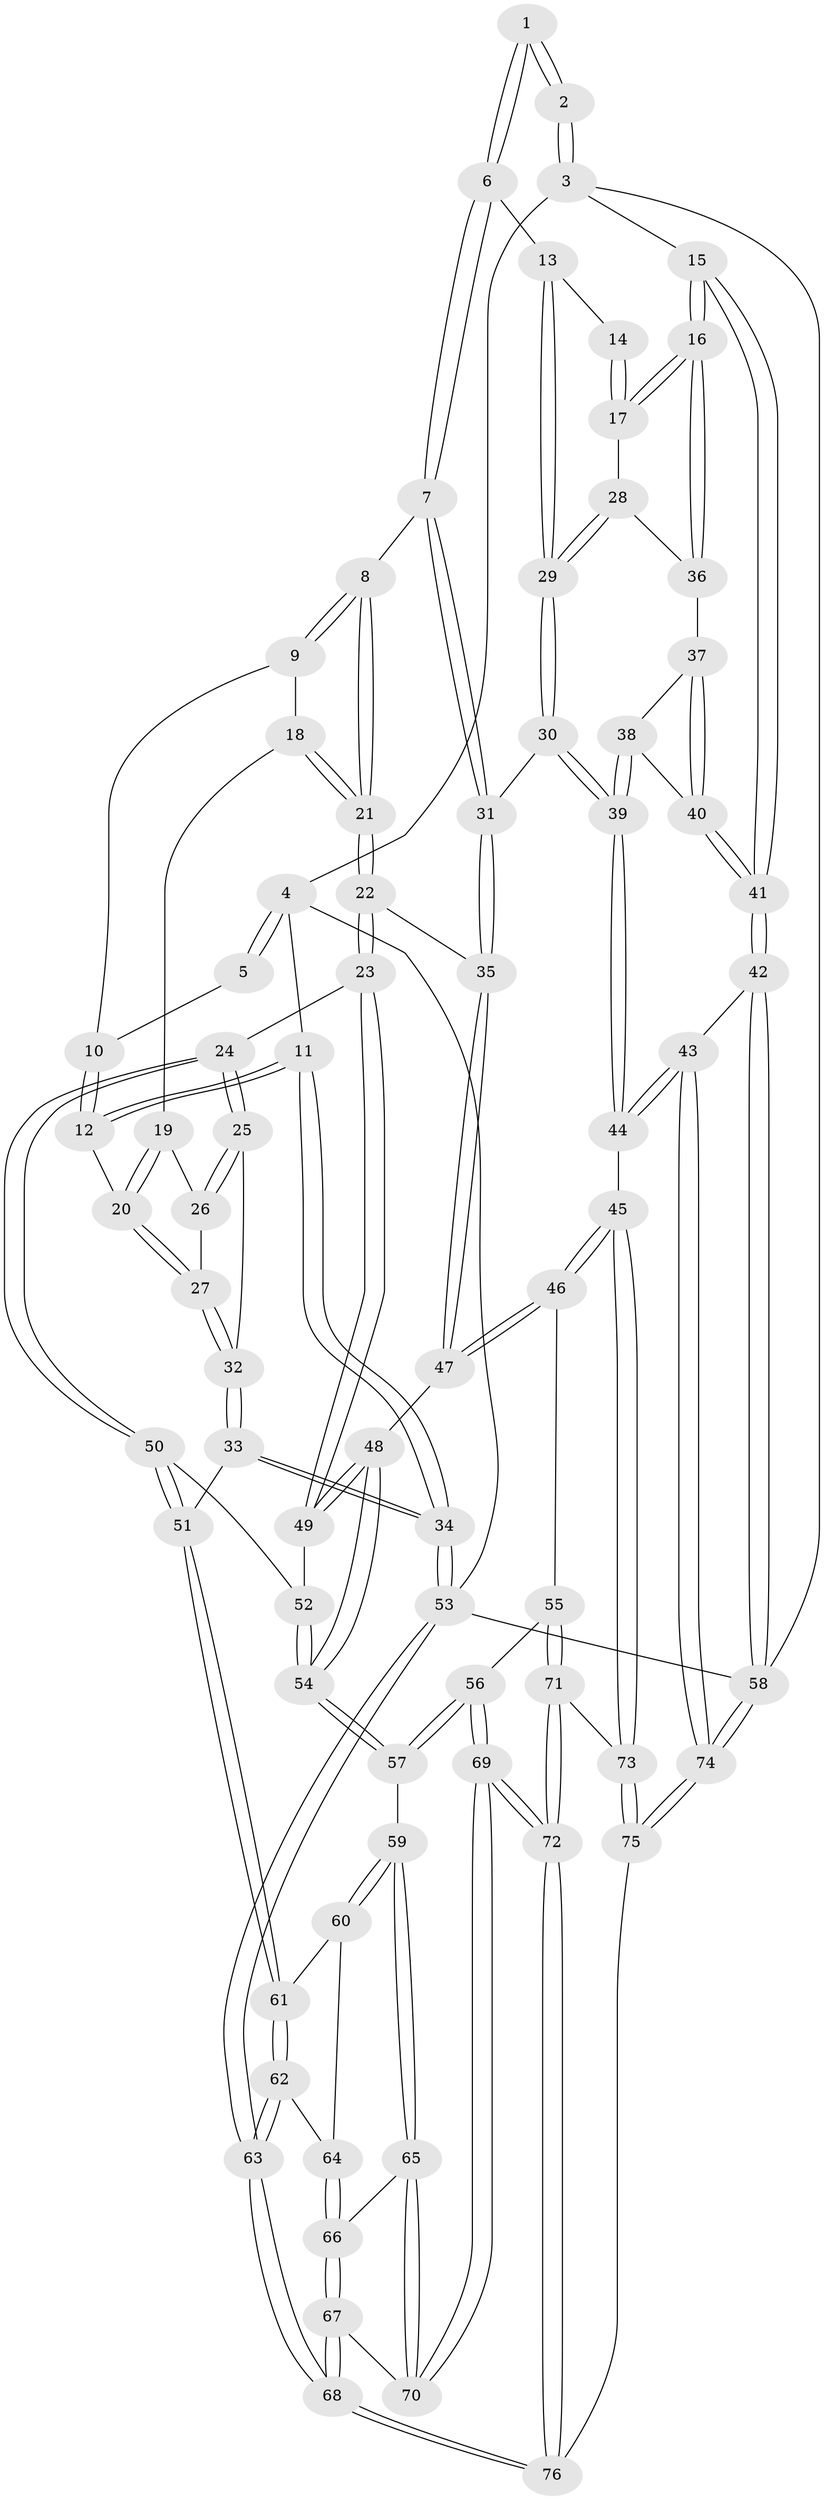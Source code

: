 // Generated by graph-tools (version 1.1) at 2025/27/03/09/25 03:27:06]
// undirected, 76 vertices, 187 edges
graph export_dot {
graph [start="1"]
  node [color=gray90,style=filled];
  1 [pos="+0.4684300973116465+0"];
  2 [pos="+1+0"];
  3 [pos="+1+0"];
  4 [pos="+0+0"];
  5 [pos="+0.2974202019830461+0"];
  6 [pos="+0.5045762643906564+0.07190522930953755"];
  7 [pos="+0.4772228326425165+0.13592452201558694"];
  8 [pos="+0.4431952654699238+0.16281311790923014"];
  9 [pos="+0.28669480647642626+0.10916461103553889"];
  10 [pos="+0.24872349568286561+0.0587518478251657"];
  11 [pos="+0+0"];
  12 [pos="+0.11591808404436152+0.12622694147157382"];
  13 [pos="+0.7226560224064265+0.11300701950535763"];
  14 [pos="+0.9883816228173743+0"];
  15 [pos="+1+0.24031646608051013"];
  16 [pos="+1+0.2450123793670939"];
  17 [pos="+0.8991800037318821+0.212052416188287"];
  18 [pos="+0.25069370322653045+0.1698612957180525"];
  19 [pos="+0.24222311166041707+0.17404709947511982"];
  20 [pos="+0.1473617274219393+0.1915991986381312"];
  21 [pos="+0.37630374242531633+0.2939168350386514"];
  22 [pos="+0.37244010916645115+0.30573085870874755"];
  23 [pos="+0.3438291964245787+0.3559958257230051"];
  24 [pos="+0.29684571349350003+0.35916585623524516"];
  25 [pos="+0.2959485609593652+0.3589435526547726"];
  26 [pos="+0.24767042091682512+0.20541992689538138"];
  27 [pos="+0.15073049761940957+0.31322382014756056"];
  28 [pos="+0.8604631978212405+0.2509314557487458"];
  29 [pos="+0.7659936951110395+0.29209276268001166"];
  30 [pos="+0.7559444293381591+0.31034700933586873"];
  31 [pos="+0.6655647819889482+0.33323646933773976"];
  32 [pos="+0.15102671538998097+0.33280911302286653"];
  33 [pos="+0+0.466668487726162"];
  34 [pos="+0+0.46361850347940153"];
  35 [pos="+0.6562391741160681+0.3428478430222519"];
  36 [pos="+0.9567148391771564+0.31619474778499174"];
  37 [pos="+0.9604118601803049+0.34524991574815006"];
  38 [pos="+0.8677173230050842+0.4003814570964216"];
  39 [pos="+0.8143801909783619+0.4078473051750136"];
  40 [pos="+1+0.41002672755466557"];
  41 [pos="+1+0.5154998306498162"];
  42 [pos="+1+0.7051454791939471"];
  43 [pos="+0.873928669839778+0.7127632561567054"];
  44 [pos="+0.8687546813873027+0.7104405707572171"];
  45 [pos="+0.7880509187757565+0.7107621732668674"];
  46 [pos="+0.7215446298334689+0.6883899727288924"];
  47 [pos="+0.5406933495154567+0.5258660589264694"];
  48 [pos="+0.5099753110723233+0.5256597862657469"];
  49 [pos="+0.391174249304719+0.42565380448643647"];
  50 [pos="+0.186540828285975+0.6054792709193112"];
  51 [pos="+0.14406721201903908+0.6232967197839494"];
  52 [pos="+0.2601157987490502+0.6030388028729207"];
  53 [pos="+0+1"];
  54 [pos="+0.39880206486429015+0.6599813994383106"];
  55 [pos="+0.5187496802551552+0.7863849483750275"];
  56 [pos="+0.43955009506778886+0.780281522582989"];
  57 [pos="+0.39684908267272756+0.748580945826935"];
  58 [pos="+1+1"];
  59 [pos="+0.37197034499326737+0.7617269929854239"];
  60 [pos="+0.28921845950877484+0.7529593859030249"];
  61 [pos="+0.1505987779361241+0.6667629046165983"];
  62 [pos="+0.13011646888486672+0.7585801363714376"];
  63 [pos="+0+1"];
  64 [pos="+0.2380708411882717+0.811500428937593"];
  65 [pos="+0.33977299749043355+0.818889958737268"];
  66 [pos="+0.2437667216667647+0.8325225470880047"];
  67 [pos="+0.2216475086446434+0.9331990155779315"];
  68 [pos="+0+1"];
  69 [pos="+0.4375133849267424+0.998607659710385"];
  70 [pos="+0.32791003937955776+0.8634547269377719"];
  71 [pos="+0.5409385518973341+0.8641251712287168"];
  72 [pos="+0.4375669012003803+0.998817094611287"];
  73 [pos="+0.6281716410079875+0.9206856062179952"];
  74 [pos="+0.7779669880625387+1"];
  75 [pos="+0.5705088062695693+1"];
  76 [pos="+0.44381056836473226+1"];
  1 -- 2;
  1 -- 2;
  1 -- 6;
  1 -- 6;
  2 -- 3;
  2 -- 3;
  3 -- 4;
  3 -- 15;
  3 -- 58;
  4 -- 5;
  4 -- 5;
  4 -- 11;
  4 -- 53;
  5 -- 10;
  6 -- 7;
  6 -- 7;
  6 -- 13;
  7 -- 8;
  7 -- 31;
  7 -- 31;
  8 -- 9;
  8 -- 9;
  8 -- 21;
  8 -- 21;
  9 -- 10;
  9 -- 18;
  10 -- 12;
  10 -- 12;
  11 -- 12;
  11 -- 12;
  11 -- 34;
  11 -- 34;
  12 -- 20;
  13 -- 14;
  13 -- 29;
  13 -- 29;
  14 -- 17;
  14 -- 17;
  15 -- 16;
  15 -- 16;
  15 -- 41;
  15 -- 41;
  16 -- 17;
  16 -- 17;
  16 -- 36;
  16 -- 36;
  17 -- 28;
  18 -- 19;
  18 -- 21;
  18 -- 21;
  19 -- 20;
  19 -- 20;
  19 -- 26;
  20 -- 27;
  20 -- 27;
  21 -- 22;
  21 -- 22;
  22 -- 23;
  22 -- 23;
  22 -- 35;
  23 -- 24;
  23 -- 49;
  23 -- 49;
  24 -- 25;
  24 -- 25;
  24 -- 50;
  24 -- 50;
  25 -- 26;
  25 -- 26;
  25 -- 32;
  26 -- 27;
  27 -- 32;
  27 -- 32;
  28 -- 29;
  28 -- 29;
  28 -- 36;
  29 -- 30;
  29 -- 30;
  30 -- 31;
  30 -- 39;
  30 -- 39;
  31 -- 35;
  31 -- 35;
  32 -- 33;
  32 -- 33;
  33 -- 34;
  33 -- 34;
  33 -- 51;
  34 -- 53;
  34 -- 53;
  35 -- 47;
  35 -- 47;
  36 -- 37;
  37 -- 38;
  37 -- 40;
  37 -- 40;
  38 -- 39;
  38 -- 39;
  38 -- 40;
  39 -- 44;
  39 -- 44;
  40 -- 41;
  40 -- 41;
  41 -- 42;
  41 -- 42;
  42 -- 43;
  42 -- 58;
  42 -- 58;
  43 -- 44;
  43 -- 44;
  43 -- 74;
  43 -- 74;
  44 -- 45;
  45 -- 46;
  45 -- 46;
  45 -- 73;
  45 -- 73;
  46 -- 47;
  46 -- 47;
  46 -- 55;
  47 -- 48;
  48 -- 49;
  48 -- 49;
  48 -- 54;
  48 -- 54;
  49 -- 52;
  50 -- 51;
  50 -- 51;
  50 -- 52;
  51 -- 61;
  51 -- 61;
  52 -- 54;
  52 -- 54;
  53 -- 63;
  53 -- 63;
  53 -- 58;
  54 -- 57;
  54 -- 57;
  55 -- 56;
  55 -- 71;
  55 -- 71;
  56 -- 57;
  56 -- 57;
  56 -- 69;
  56 -- 69;
  57 -- 59;
  58 -- 74;
  58 -- 74;
  59 -- 60;
  59 -- 60;
  59 -- 65;
  59 -- 65;
  60 -- 61;
  60 -- 64;
  61 -- 62;
  61 -- 62;
  62 -- 63;
  62 -- 63;
  62 -- 64;
  63 -- 68;
  63 -- 68;
  64 -- 66;
  64 -- 66;
  65 -- 66;
  65 -- 70;
  65 -- 70;
  66 -- 67;
  66 -- 67;
  67 -- 68;
  67 -- 68;
  67 -- 70;
  68 -- 76;
  68 -- 76;
  69 -- 70;
  69 -- 70;
  69 -- 72;
  69 -- 72;
  71 -- 72;
  71 -- 72;
  71 -- 73;
  72 -- 76;
  72 -- 76;
  73 -- 75;
  73 -- 75;
  74 -- 75;
  74 -- 75;
  75 -- 76;
}
